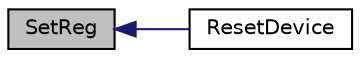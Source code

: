 digraph "SetReg"
{
  edge [fontname="Helvetica",fontsize="10",labelfontname="Helvetica",labelfontsize="10"];
  node [fontname="Helvetica",fontsize="10",shape=record];
  rankdir="LR";
  Node1 [label="SetReg",height=0.2,width=0.4,color="black", fillcolor="grey75", style="filled", fontcolor="black"];
  Node1 -> Node2 [dir="back",color="midnightblue",fontsize="10",style="solid",fontname="Helvetica"];
  Node2 [label="ResetDevice",height=0.2,width=0.4,color="black", fillcolor="white", style="filled",URL="$_h_x8347_8c.html#a6d4d054030dc1ccdc7b875d4877ec9b7"];
}
